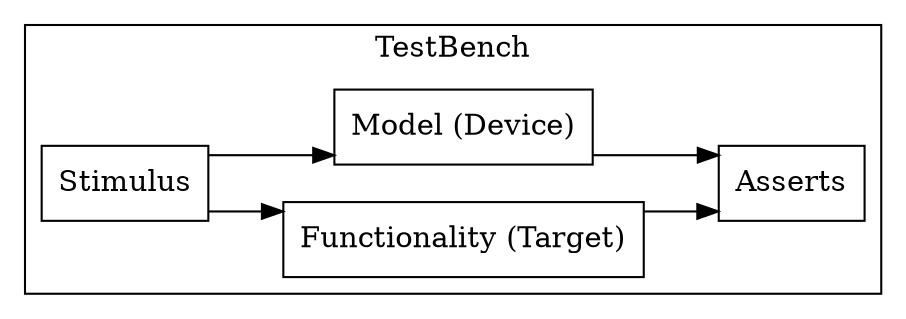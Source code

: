 digraph Project {
  // Introduction
  graph [rankdir = LR, splines=ortho];
  node[shape=record];

  // Blocks
  subgraph "cluster TestBench" { label = "TestBench";
    Stimulus[shape=box, label="Stimulus"];
    Functionality[shape=box, label="Functionality (Target)"];
    Model[shape=box, label="Model (Device)"];
    Asserts[shape=box, label="Asserts"];
  }

  // Sequence
  Stimulus -> Functionality;
  Stimulus -> Model;
  Functionality -> Asserts;
  Model -> Asserts;
}
